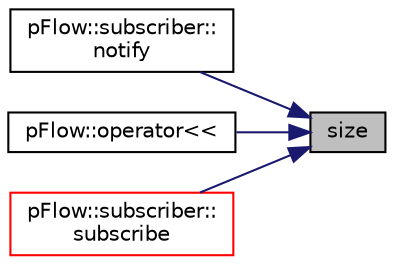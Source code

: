digraph "size"
{
 // LATEX_PDF_SIZE
  edge [fontname="Helvetica",fontsize="10",labelfontname="Helvetica",labelfontsize="10"];
  node [fontname="Helvetica",fontsize="10",shape=record];
  rankdir="RL";
  Node1 [label="size",height=0.2,width=0.4,color="black", fillcolor="grey75", style="filled", fontcolor="black",tooltip=" "];
  Node1 -> Node2 [dir="back",color="midnightblue",fontsize="10",style="solid",fontname="Helvetica"];
  Node2 [label="pFlow::subscriber::\lnotify",height=0.2,width=0.4,color="black", fillcolor="white", style="filled",URL="$classpFlow_1_1subscriber.html#a4e1a43b0cf38a13088d24845aa75c386",tooltip=" "];
  Node1 -> Node3 [dir="back",color="midnightblue",fontsize="10",style="solid",fontname="Helvetica"];
  Node3 [label="pFlow::operator\<\<",height=0.2,width=0.4,color="black", fillcolor="white", style="filled",URL="$namespacepFlow.html#ae26b8e345c9da6662743af5033dea972",tooltip=" "];
  Node1 -> Node4 [dir="back",color="midnightblue",fontsize="10",style="solid",fontname="Helvetica"];
  Node4 [label="pFlow::subscriber::\lsubscribe",height=0.2,width=0.4,color="red", fillcolor="white", style="filled",URL="$classpFlow_1_1subscriber.html#a2b573a33b5e6dde274238872f36e0729",tooltip=" "];
}
